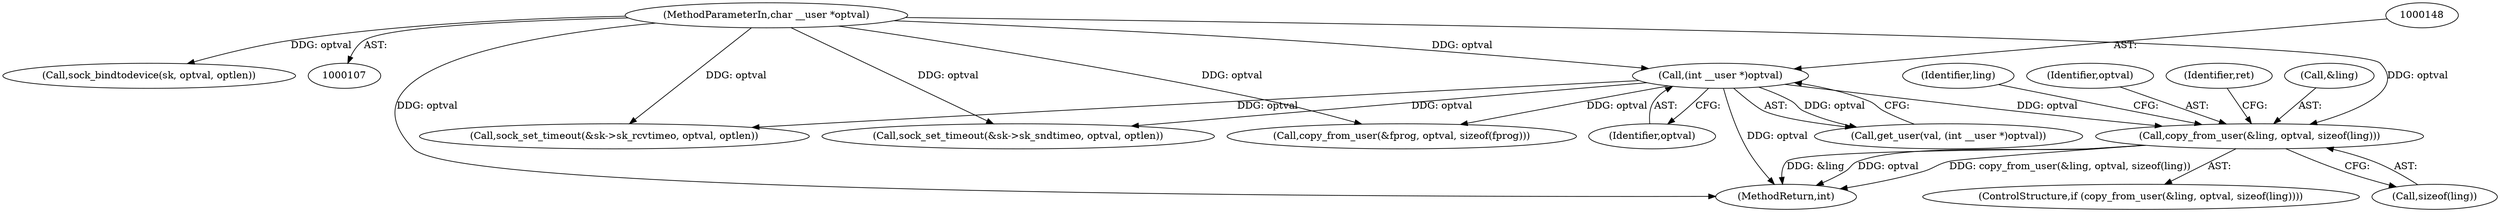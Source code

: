 digraph "0_linux_3e10986d1d698140747fcfc2761ec9cb64c1d582@API" {
"1000356" [label="(Call,copy_from_user(&ling, optval, sizeof(ling)))"];
"1000147" [label="(Call,(int __user *)optval)"];
"1000111" [label="(MethodParameterIn,char __user *optval)"];
"1000371" [label="(Identifier,ling)"];
"1000546" [label="(Call,sock_set_timeout(&sk->sk_sndtimeo, optval, optlen))"];
"1000147" [label="(Call,(int __user *)optval)"];
"1000149" [label="(Identifier,optval)"];
"1000535" [label="(Call,sock_set_timeout(&sk->sk_rcvtimeo, optval, optlen))"];
"1000356" [label="(Call,copy_from_user(&ling, optval, sizeof(ling)))"];
"1000359" [label="(Identifier,optval)"];
"1000111" [label="(MethodParameterIn,char __user *optval)"];
"1000571" [label="(Call,copy_from_user(&fprog, optval, sizeof(fprog)))"];
"1000360" [label="(Call,sizeof(ling))"];
"1000132" [label="(Call,sock_bindtodevice(sk, optval, optlen))"];
"1000355" [label="(ControlStructure,if (copy_from_user(&ling, optval, sizeof(ling))))"];
"1000668" [label="(MethodReturn,int)"];
"1000364" [label="(Identifier,ret)"];
"1000145" [label="(Call,get_user(val, (int __user *)optval))"];
"1000357" [label="(Call,&ling)"];
"1000356" -> "1000355"  [label="AST: "];
"1000356" -> "1000360"  [label="CFG: "];
"1000357" -> "1000356"  [label="AST: "];
"1000359" -> "1000356"  [label="AST: "];
"1000360" -> "1000356"  [label="AST: "];
"1000364" -> "1000356"  [label="CFG: "];
"1000371" -> "1000356"  [label="CFG: "];
"1000356" -> "1000668"  [label="DDG: copy_from_user(&ling, optval, sizeof(ling))"];
"1000356" -> "1000668"  [label="DDG: &ling"];
"1000356" -> "1000668"  [label="DDG: optval"];
"1000147" -> "1000356"  [label="DDG: optval"];
"1000111" -> "1000356"  [label="DDG: optval"];
"1000147" -> "1000145"  [label="AST: "];
"1000147" -> "1000149"  [label="CFG: "];
"1000148" -> "1000147"  [label="AST: "];
"1000149" -> "1000147"  [label="AST: "];
"1000145" -> "1000147"  [label="CFG: "];
"1000147" -> "1000668"  [label="DDG: optval"];
"1000147" -> "1000145"  [label="DDG: optval"];
"1000111" -> "1000147"  [label="DDG: optval"];
"1000147" -> "1000535"  [label="DDG: optval"];
"1000147" -> "1000546"  [label="DDG: optval"];
"1000147" -> "1000571"  [label="DDG: optval"];
"1000111" -> "1000107"  [label="AST: "];
"1000111" -> "1000668"  [label="DDG: optval"];
"1000111" -> "1000132"  [label="DDG: optval"];
"1000111" -> "1000535"  [label="DDG: optval"];
"1000111" -> "1000546"  [label="DDG: optval"];
"1000111" -> "1000571"  [label="DDG: optval"];
}
